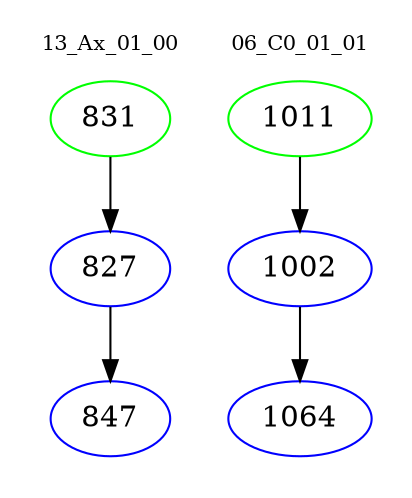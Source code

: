 digraph{
subgraph cluster_0 {
color = white
label = "13_Ax_01_00";
fontsize=10;
T0_831 [label="831", color="green"]
T0_831 -> T0_827 [color="black"]
T0_827 [label="827", color="blue"]
T0_827 -> T0_847 [color="black"]
T0_847 [label="847", color="blue"]
}
subgraph cluster_1 {
color = white
label = "06_C0_01_01";
fontsize=10;
T1_1011 [label="1011", color="green"]
T1_1011 -> T1_1002 [color="black"]
T1_1002 [label="1002", color="blue"]
T1_1002 -> T1_1064 [color="black"]
T1_1064 [label="1064", color="blue"]
}
}

